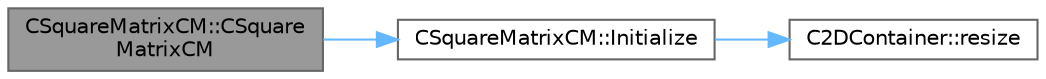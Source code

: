 digraph "CSquareMatrixCM::CSquareMatrixCM"
{
 // LATEX_PDF_SIZE
  bgcolor="transparent";
  edge [fontname=Helvetica,fontsize=10,labelfontname=Helvetica,labelfontsize=10];
  node [fontname=Helvetica,fontsize=10,shape=box,height=0.2,width=0.4];
  rankdir="LR";
  Node1 [id="Node000001",label="CSquareMatrixCM::CSquare\lMatrixCM",height=0.2,width=0.4,color="gray40", fillcolor="grey60", style="filled", fontcolor="black",tooltip="Overloaded constructor, which allocates the memory to store the matrix."];
  Node1 -> Node2 [id="edge1_Node000001_Node000002",color="steelblue1",style="solid",tooltip=" "];
  Node2 [id="Node000002",label="CSquareMatrixCM::Initialize",height=0.2,width=0.4,color="grey40", fillcolor="white", style="filled",URL="$classCSquareMatrixCM.html#aab9f91ba9892a50e7ef8c0f9129230ee",tooltip="Function, which allocates the memory for the matrix."];
  Node2 -> Node3 [id="edge2_Node000002_Node000003",color="steelblue1",style="solid",tooltip=" "];
  Node3 [id="Node000003",label="C2DContainer::resize",height=0.2,width=0.4,color="grey40", fillcolor="white", style="filled",URL="$classC2DContainer.html#a39929b060c72565b4ab19c3a391bb8e6",tooltip="Request a change of size."];
}
